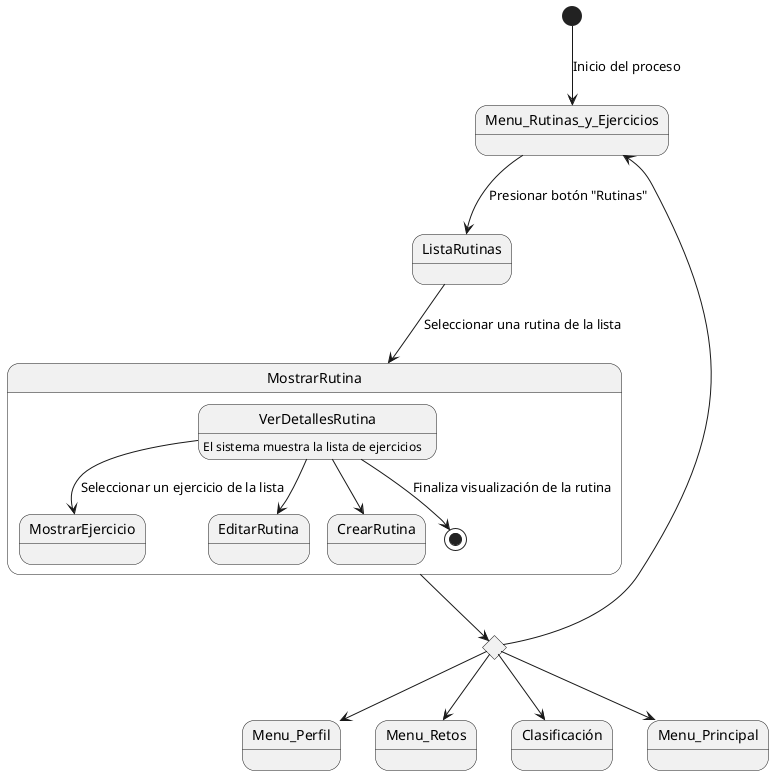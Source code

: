@startuml
[*] --> Menu_Rutinas_y_Ejercicios : Inicio del proceso
state rombo <<choice>>
rombo --> Menu_Perfil
rombo --> Menu_Retos
rombo --> Clasificación
rombo --> Menu_Rutinas_y_Ejercicios
rombo --> Menu_Principal

Menu_Rutinas_y_Ejercicios --> ListaRutinas : Presionar botón "Rutinas"
ListaRutinas --> MostrarRutina : Seleccionar una rutina de la lista
MostrarRutina --> rombo

state MostrarRutina {
  VerDetallesRutina : El sistema muestra la lista de ejercicios
  VerDetallesRutina --> MostrarEjercicio : Seleccionar un ejercicio de la lista
  VerDetallesRutina --> EditarRutina
  VerDetallesRutina --> CrearRutina
  VerDetallesRutina --> [*] : Finaliza visualización de la rutina
}
@enduml
